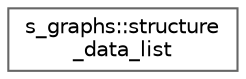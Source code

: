 digraph "Graphical Class Hierarchy"
{
 // LATEX_PDF_SIZE
  bgcolor="transparent";
  edge [fontname=Helvetica,fontsize=10,labelfontname=Helvetica,labelfontsize=10];
  node [fontname=Helvetica,fontsize=10,shape=box,height=0.2,width=0.4];
  rankdir="LR";
  Node0 [label="s_graphs::structure\l_data_list",height=0.2,width=0.4,color="grey40", fillcolor="white", style="filled",URL="$structs__graphs_1_1structure__data__list.html",tooltip=" "];
}

